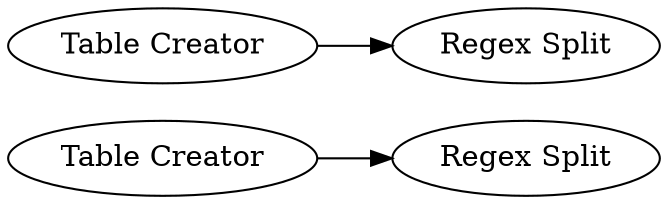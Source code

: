 digraph {
	349 -> 350
	343 -> 344
	349 [label="Table Creator"]
	350 [label="Regex Split"]
	343 [label="Table Creator"]
	344 [label="Regex Split"]
	rankdir=LR
}
